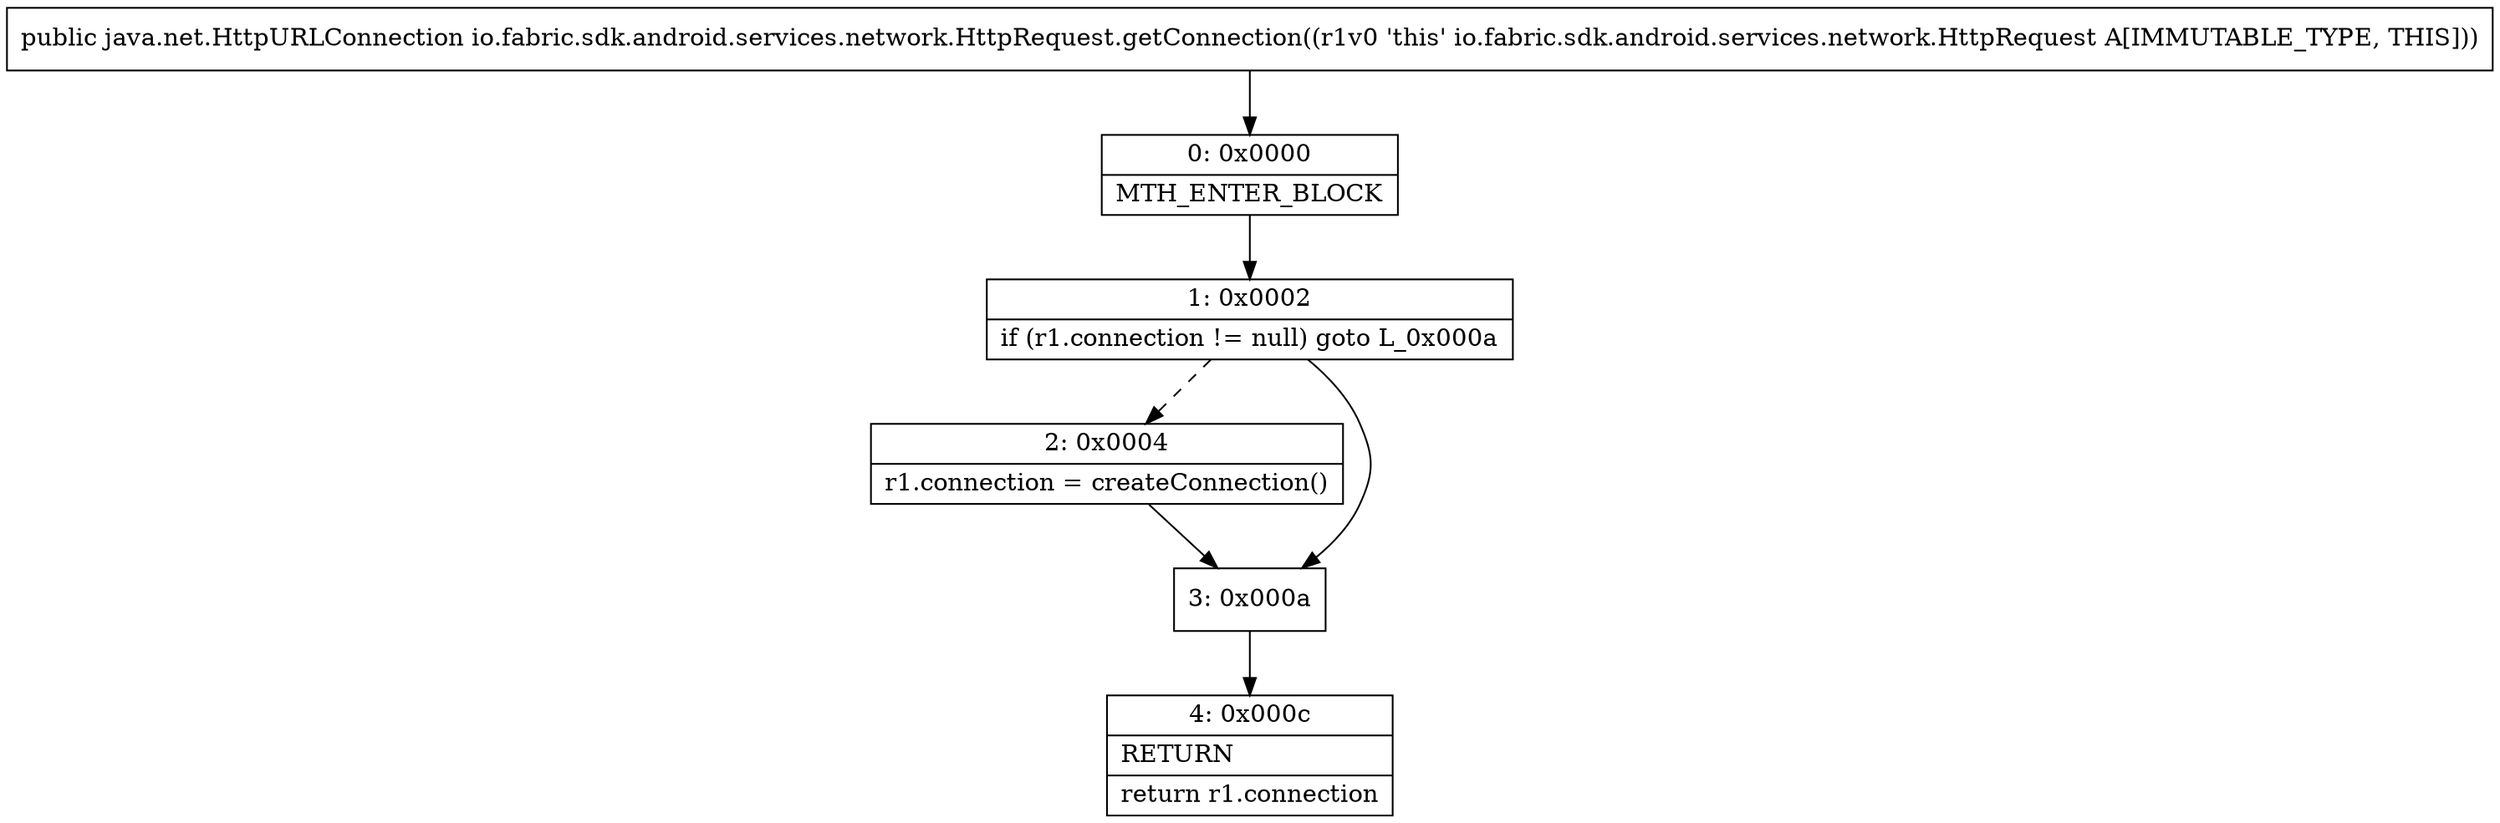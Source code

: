 digraph "CFG forio.fabric.sdk.android.services.network.HttpRequest.getConnection()Ljava\/net\/HttpURLConnection;" {
Node_0 [shape=record,label="{0\:\ 0x0000|MTH_ENTER_BLOCK\l}"];
Node_1 [shape=record,label="{1\:\ 0x0002|if (r1.connection != null) goto L_0x000a\l}"];
Node_2 [shape=record,label="{2\:\ 0x0004|r1.connection = createConnection()\l}"];
Node_3 [shape=record,label="{3\:\ 0x000a}"];
Node_4 [shape=record,label="{4\:\ 0x000c|RETURN\l|return r1.connection\l}"];
MethodNode[shape=record,label="{public java.net.HttpURLConnection io.fabric.sdk.android.services.network.HttpRequest.getConnection((r1v0 'this' io.fabric.sdk.android.services.network.HttpRequest A[IMMUTABLE_TYPE, THIS])) }"];
MethodNode -> Node_0;
Node_0 -> Node_1;
Node_1 -> Node_2[style=dashed];
Node_1 -> Node_3;
Node_2 -> Node_3;
Node_3 -> Node_4;
}

